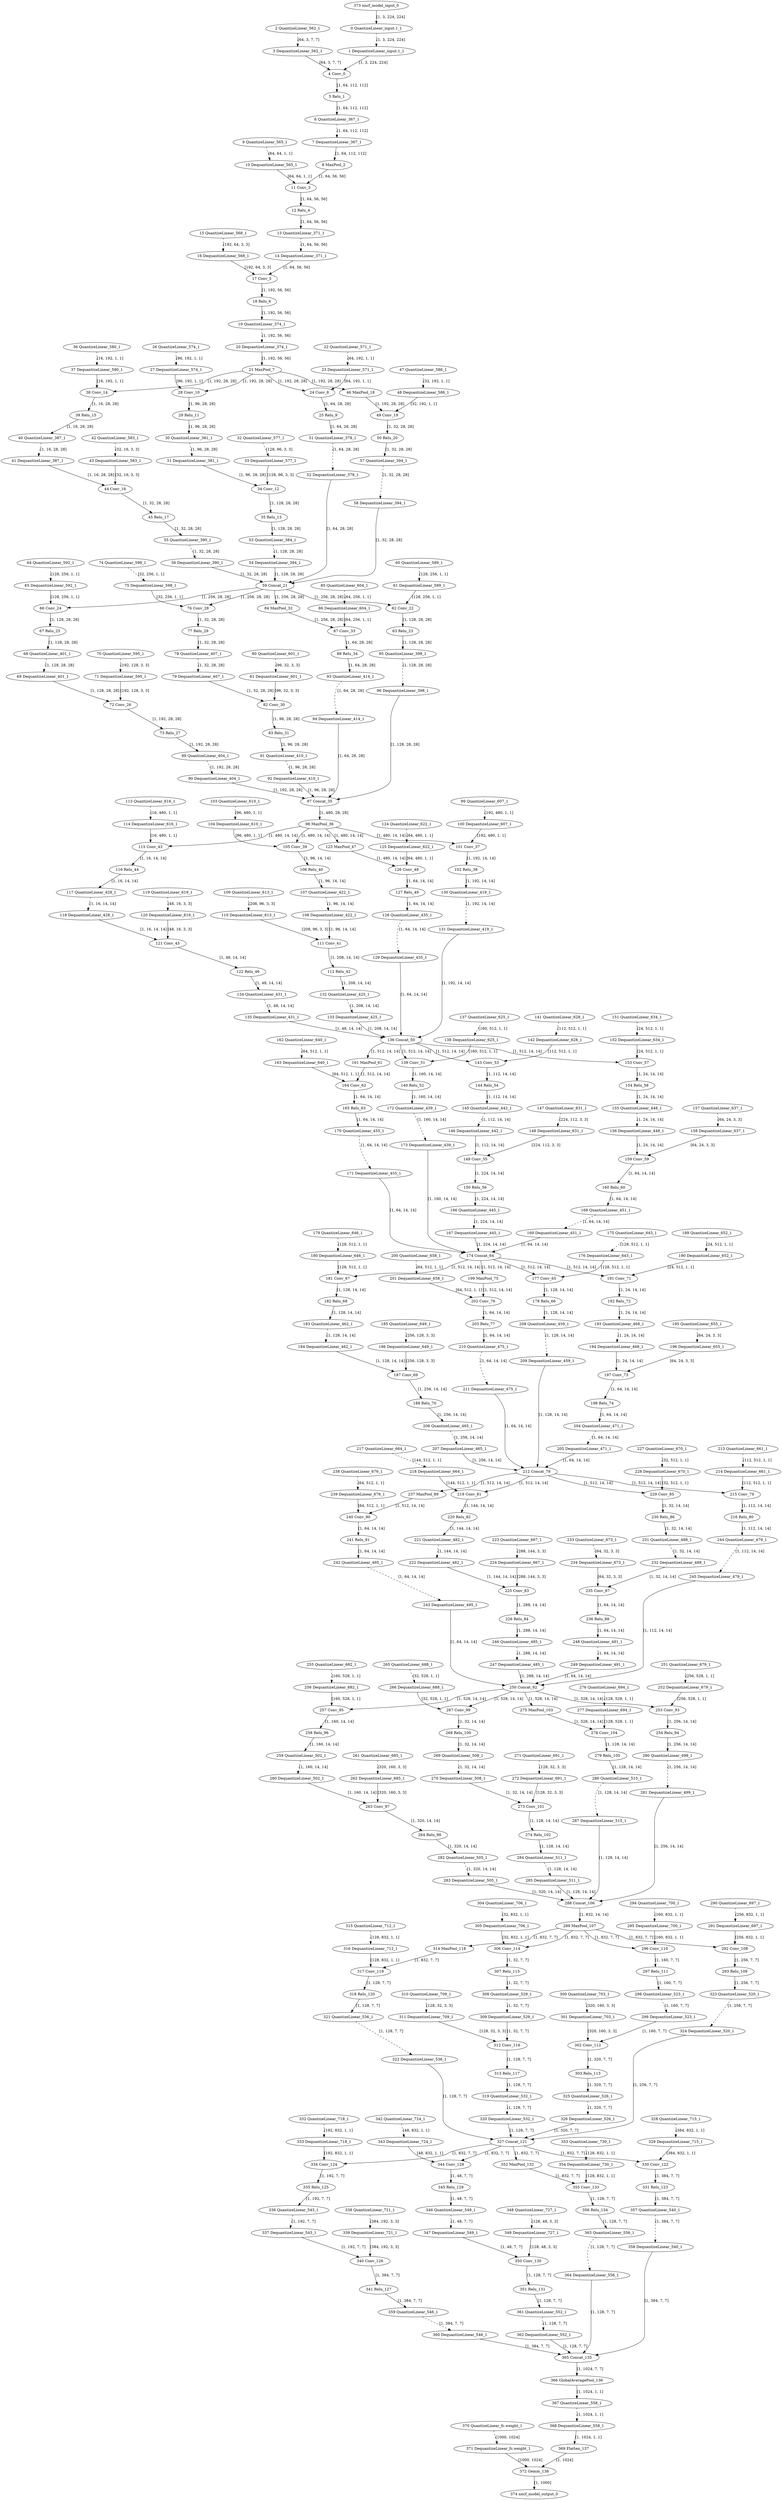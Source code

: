 strict digraph  {
"0 QuantizeLinear_input.1_1" [id=0, type=QuantizeLinear];
"1 DequantizeLinear_input.1_1" [id=1, type=DequantizeLinear];
"2 QuantizeLinear_562_1" [id=2, type=QuantizeLinear];
"3 DequantizeLinear_562_1" [id=3, type=DequantizeLinear];
"4 Conv_0" [id=4, type=Conv];
"5 Relu_1" [id=5, type=Relu];
"6 QuantizeLinear_367_1" [id=6, type=QuantizeLinear];
"7 DequantizeLinear_367_1" [id=7, type=DequantizeLinear];
"8 MaxPool_2" [id=8, type=MaxPool];
"9 QuantizeLinear_565_1" [id=9, type=QuantizeLinear];
"10 DequantizeLinear_565_1" [id=10, type=DequantizeLinear];
"11 Conv_3" [id=11, type=Conv];
"12 Relu_4" [id=12, type=Relu];
"13 QuantizeLinear_371_1" [id=13, type=QuantizeLinear];
"14 DequantizeLinear_371_1" [id=14, type=DequantizeLinear];
"15 QuantizeLinear_568_1" [id=15, type=QuantizeLinear];
"16 DequantizeLinear_568_1" [id=16, type=DequantizeLinear];
"17 Conv_5" [id=17, type=Conv];
"18 Relu_6" [id=18, type=Relu];
"19 QuantizeLinear_374_1" [id=19, type=QuantizeLinear];
"20 DequantizeLinear_374_1" [id=20, type=DequantizeLinear];
"21 MaxPool_7" [id=21, type=MaxPool];
"22 QuantizeLinear_571_1" [id=22, type=QuantizeLinear];
"23 DequantizeLinear_571_1" [id=23, type=DequantizeLinear];
"24 Conv_8" [id=24, type=Conv];
"25 Relu_9" [id=25, type=Relu];
"26 QuantizeLinear_574_1" [id=26, type=QuantizeLinear];
"27 DequantizeLinear_574_1" [id=27, type=DequantizeLinear];
"28 Conv_10" [id=28, type=Conv];
"29 Relu_11" [id=29, type=Relu];
"30 QuantizeLinear_381_1" [id=30, type=QuantizeLinear];
"31 DequantizeLinear_381_1" [id=31, type=DequantizeLinear];
"32 QuantizeLinear_577_1" [id=32, type=QuantizeLinear];
"33 DequantizeLinear_577_1" [id=33, type=DequantizeLinear];
"34 Conv_12" [id=34, type=Conv];
"35 Relu_13" [id=35, type=Relu];
"36 QuantizeLinear_580_1" [id=36, type=QuantizeLinear];
"37 DequantizeLinear_580_1" [id=37, type=DequantizeLinear];
"38 Conv_14" [id=38, type=Conv];
"39 Relu_15" [id=39, type=Relu];
"40 QuantizeLinear_387_1" [id=40, type=QuantizeLinear];
"41 DequantizeLinear_387_1" [id=41, type=DequantizeLinear];
"42 QuantizeLinear_583_1" [id=42, type=QuantizeLinear];
"43 DequantizeLinear_583_1" [id=43, type=DequantizeLinear];
"44 Conv_16" [id=44, type=Conv];
"45 Relu_17" [id=45, type=Relu];
"46 MaxPool_18" [id=46, type=MaxPool];
"47 QuantizeLinear_586_1" [id=47, type=QuantizeLinear];
"48 DequantizeLinear_586_1" [id=48, type=DequantizeLinear];
"49 Conv_19" [id=49, type=Conv];
"50 Relu_20" [id=50, type=Relu];
"51 QuantizeLinear_378_1" [id=51, type=QuantizeLinear];
"52 DequantizeLinear_378_1" [id=52, type=DequantizeLinear];
"53 QuantizeLinear_384_1" [id=53, type=QuantizeLinear];
"54 DequantizeLinear_384_1" [id=54, type=DequantizeLinear];
"55 QuantizeLinear_390_1" [id=55, type=QuantizeLinear];
"56 DequantizeLinear_390_1" [id=56, type=DequantizeLinear];
"57 QuantizeLinear_394_1" [id=57, type=QuantizeLinear];
"58 DequantizeLinear_394_1" [id=58, type=DequantizeLinear];
"59 Concat_21" [id=59, type=Concat];
"60 QuantizeLinear_589_1" [id=60, type=QuantizeLinear];
"61 DequantizeLinear_589_1" [id=61, type=DequantizeLinear];
"62 Conv_22" [id=62, type=Conv];
"63 Relu_23" [id=63, type=Relu];
"64 QuantizeLinear_592_1" [id=64, type=QuantizeLinear];
"65 DequantizeLinear_592_1" [id=65, type=DequantizeLinear];
"66 Conv_24" [id=66, type=Conv];
"67 Relu_25" [id=67, type=Relu];
"68 QuantizeLinear_401_1" [id=68, type=QuantizeLinear];
"69 DequantizeLinear_401_1" [id=69, type=DequantizeLinear];
"70 QuantizeLinear_595_1" [id=70, type=QuantizeLinear];
"71 DequantizeLinear_595_1" [id=71, type=DequantizeLinear];
"72 Conv_26" [id=72, type=Conv];
"73 Relu_27" [id=73, type=Relu];
"74 QuantizeLinear_598_1" [id=74, type=QuantizeLinear];
"75 DequantizeLinear_598_1" [id=75, type=DequantizeLinear];
"76 Conv_28" [id=76, type=Conv];
"77 Relu_29" [id=77, type=Relu];
"78 QuantizeLinear_407_1" [id=78, type=QuantizeLinear];
"79 DequantizeLinear_407_1" [id=79, type=DequantizeLinear];
"80 QuantizeLinear_601_1" [id=80, type=QuantizeLinear];
"81 DequantizeLinear_601_1" [id=81, type=DequantizeLinear];
"82 Conv_30" [id=82, type=Conv];
"83 Relu_31" [id=83, type=Relu];
"84 MaxPool_32" [id=84, type=MaxPool];
"85 QuantizeLinear_604_1" [id=85, type=QuantizeLinear];
"86 DequantizeLinear_604_1" [id=86, type=DequantizeLinear];
"87 Conv_33" [id=87, type=Conv];
"88 Relu_34" [id=88, type=Relu];
"89 QuantizeLinear_404_1" [id=89, type=QuantizeLinear];
"90 DequantizeLinear_404_1" [id=90, type=DequantizeLinear];
"91 QuantizeLinear_410_1" [id=91, type=QuantizeLinear];
"92 DequantizeLinear_410_1" [id=92, type=DequantizeLinear];
"93 QuantizeLinear_414_1" [id=93, type=QuantizeLinear];
"94 DequantizeLinear_414_1" [id=94, type=DequantizeLinear];
"95 QuantizeLinear_398_1" [id=95, type=QuantizeLinear];
"96 DequantizeLinear_398_1" [id=96, type=DequantizeLinear];
"97 Concat_35" [id=97, type=Concat];
"98 MaxPool_36" [id=98, type=MaxPool];
"99 QuantizeLinear_607_1" [id=99, type=QuantizeLinear];
"100 DequantizeLinear_607_1" [id=100, type=DequantizeLinear];
"101 Conv_37" [id=101, type=Conv];
"102 Relu_38" [id=102, type=Relu];
"103 QuantizeLinear_610_1" [id=103, type=QuantizeLinear];
"104 DequantizeLinear_610_1" [id=104, type=DequantizeLinear];
"105 Conv_39" [id=105, type=Conv];
"106 Relu_40" [id=106, type=Relu];
"107 QuantizeLinear_422_1" [id=107, type=QuantizeLinear];
"108 DequantizeLinear_422_1" [id=108, type=DequantizeLinear];
"109 QuantizeLinear_613_1" [id=109, type=QuantizeLinear];
"110 DequantizeLinear_613_1" [id=110, type=DequantizeLinear];
"111 Conv_41" [id=111, type=Conv];
"112 Relu_42" [id=112, type=Relu];
"113 QuantizeLinear_616_1" [id=113, type=QuantizeLinear];
"114 DequantizeLinear_616_1" [id=114, type=DequantizeLinear];
"115 Conv_43" [id=115, type=Conv];
"116 Relu_44" [id=116, type=Relu];
"117 QuantizeLinear_428_1" [id=117, type=QuantizeLinear];
"118 DequantizeLinear_428_1" [id=118, type=DequantizeLinear];
"119 QuantizeLinear_619_1" [id=119, type=QuantizeLinear];
"120 DequantizeLinear_619_1" [id=120, type=DequantizeLinear];
"121 Conv_45" [id=121, type=Conv];
"122 Relu_46" [id=122, type=Relu];
"123 MaxPool_47" [id=123, type=MaxPool];
"124 QuantizeLinear_622_1" [id=124, type=QuantizeLinear];
"125 DequantizeLinear_622_1" [id=125, type=DequantizeLinear];
"126 Conv_48" [id=126, type=Conv];
"127 Relu_49" [id=127, type=Relu];
"128 QuantizeLinear_435_1" [id=128, type=QuantizeLinear];
"129 DequantizeLinear_435_1" [id=129, type=DequantizeLinear];
"130 QuantizeLinear_419_1" [id=130, type=QuantizeLinear];
"131 DequantizeLinear_419_1" [id=131, type=DequantizeLinear];
"132 QuantizeLinear_425_1" [id=132, type=QuantizeLinear];
"133 DequantizeLinear_425_1" [id=133, type=DequantizeLinear];
"134 QuantizeLinear_431_1" [id=134, type=QuantizeLinear];
"135 DequantizeLinear_431_1" [id=135, type=DequantizeLinear];
"136 Concat_50" [id=136, type=Concat];
"137 QuantizeLinear_625_1" [id=137, type=QuantizeLinear];
"138 DequantizeLinear_625_1" [id=138, type=DequantizeLinear];
"139 Conv_51" [id=139, type=Conv];
"140 Relu_52" [id=140, type=Relu];
"141 QuantizeLinear_628_1" [id=141, type=QuantizeLinear];
"142 DequantizeLinear_628_1" [id=142, type=DequantizeLinear];
"143 Conv_53" [id=143, type=Conv];
"144 Relu_54" [id=144, type=Relu];
"145 QuantizeLinear_442_1" [id=145, type=QuantizeLinear];
"146 DequantizeLinear_442_1" [id=146, type=DequantizeLinear];
"147 QuantizeLinear_631_1" [id=147, type=QuantizeLinear];
"148 DequantizeLinear_631_1" [id=148, type=DequantizeLinear];
"149 Conv_55" [id=149, type=Conv];
"150 Relu_56" [id=150, type=Relu];
"151 QuantizeLinear_634_1" [id=151, type=QuantizeLinear];
"152 DequantizeLinear_634_1" [id=152, type=DequantizeLinear];
"153 Conv_57" [id=153, type=Conv];
"154 Relu_58" [id=154, type=Relu];
"155 QuantizeLinear_448_1" [id=155, type=QuantizeLinear];
"156 DequantizeLinear_448_1" [id=156, type=DequantizeLinear];
"157 QuantizeLinear_637_1" [id=157, type=QuantizeLinear];
"158 DequantizeLinear_637_1" [id=158, type=DequantizeLinear];
"159 Conv_59" [id=159, type=Conv];
"160 Relu_60" [id=160, type=Relu];
"161 MaxPool_61" [id=161, type=MaxPool];
"162 QuantizeLinear_640_1" [id=162, type=QuantizeLinear];
"163 DequantizeLinear_640_1" [id=163, type=DequantizeLinear];
"164 Conv_62" [id=164, type=Conv];
"165 Relu_63" [id=165, type=Relu];
"166 QuantizeLinear_445_1" [id=166, type=QuantizeLinear];
"167 DequantizeLinear_445_1" [id=167, type=DequantizeLinear];
"168 QuantizeLinear_451_1" [id=168, type=QuantizeLinear];
"169 DequantizeLinear_451_1" [id=169, type=DequantizeLinear];
"170 QuantizeLinear_455_1" [id=170, type=QuantizeLinear];
"171 DequantizeLinear_455_1" [id=171, type=DequantizeLinear];
"172 QuantizeLinear_439_1" [id=172, type=QuantizeLinear];
"173 DequantizeLinear_439_1" [id=173, type=DequantizeLinear];
"174 Concat_64" [id=174, type=Concat];
"175 QuantizeLinear_643_1" [id=175, type=QuantizeLinear];
"176 DequantizeLinear_643_1" [id=176, type=DequantizeLinear];
"177 Conv_65" [id=177, type=Conv];
"178 Relu_66" [id=178, type=Relu];
"179 QuantizeLinear_646_1" [id=179, type=QuantizeLinear];
"180 DequantizeLinear_646_1" [id=180, type=DequantizeLinear];
"181 Conv_67" [id=181, type=Conv];
"182 Relu_68" [id=182, type=Relu];
"183 QuantizeLinear_462_1" [id=183, type=QuantizeLinear];
"184 DequantizeLinear_462_1" [id=184, type=DequantizeLinear];
"185 QuantizeLinear_649_1" [id=185, type=QuantizeLinear];
"186 DequantizeLinear_649_1" [id=186, type=DequantizeLinear];
"187 Conv_69" [id=187, type=Conv];
"188 Relu_70" [id=188, type=Relu];
"189 QuantizeLinear_652_1" [id=189, type=QuantizeLinear];
"190 DequantizeLinear_652_1" [id=190, type=DequantizeLinear];
"191 Conv_71" [id=191, type=Conv];
"192 Relu_72" [id=192, type=Relu];
"193 QuantizeLinear_468_1" [id=193, type=QuantizeLinear];
"194 DequantizeLinear_468_1" [id=194, type=DequantizeLinear];
"195 QuantizeLinear_655_1" [id=195, type=QuantizeLinear];
"196 DequantizeLinear_655_1" [id=196, type=DequantizeLinear];
"197 Conv_73" [id=197, type=Conv];
"198 Relu_74" [id=198, type=Relu];
"199 MaxPool_75" [id=199, type=MaxPool];
"200 QuantizeLinear_658_1" [id=200, type=QuantizeLinear];
"201 DequantizeLinear_658_1" [id=201, type=DequantizeLinear];
"202 Conv_76" [id=202, type=Conv];
"203 Relu_77" [id=203, type=Relu];
"204 QuantizeLinear_471_1" [id=204, type=QuantizeLinear];
"205 DequantizeLinear_471_1" [id=205, type=DequantizeLinear];
"206 QuantizeLinear_465_1" [id=206, type=QuantizeLinear];
"207 DequantizeLinear_465_1" [id=207, type=DequantizeLinear];
"208 QuantizeLinear_459_1" [id=208, type=QuantizeLinear];
"209 DequantizeLinear_459_1" [id=209, type=DequantizeLinear];
"210 QuantizeLinear_475_1" [id=210, type=QuantizeLinear];
"211 DequantizeLinear_475_1" [id=211, type=DequantizeLinear];
"212 Concat_78" [id=212, type=Concat];
"213 QuantizeLinear_661_1" [id=213, type=QuantizeLinear];
"214 DequantizeLinear_661_1" [id=214, type=DequantizeLinear];
"215 Conv_79" [id=215, type=Conv];
"216 Relu_80" [id=216, type=Relu];
"217 QuantizeLinear_664_1" [id=217, type=QuantizeLinear];
"218 DequantizeLinear_664_1" [id=218, type=DequantizeLinear];
"219 Conv_81" [id=219, type=Conv];
"220 Relu_82" [id=220, type=Relu];
"221 QuantizeLinear_482_1" [id=221, type=QuantizeLinear];
"222 DequantizeLinear_482_1" [id=222, type=DequantizeLinear];
"223 QuantizeLinear_667_1" [id=223, type=QuantizeLinear];
"224 DequantizeLinear_667_1" [id=224, type=DequantizeLinear];
"225 Conv_83" [id=225, type=Conv];
"226 Relu_84" [id=226, type=Relu];
"227 QuantizeLinear_670_1" [id=227, type=QuantizeLinear];
"228 DequantizeLinear_670_1" [id=228, type=DequantizeLinear];
"229 Conv_85" [id=229, type=Conv];
"230 Relu_86" [id=230, type=Relu];
"231 QuantizeLinear_488_1" [id=231, type=QuantizeLinear];
"232 DequantizeLinear_488_1" [id=232, type=DequantizeLinear];
"233 QuantizeLinear_673_1" [id=233, type=QuantizeLinear];
"234 DequantizeLinear_673_1" [id=234, type=DequantizeLinear];
"235 Conv_87" [id=235, type=Conv];
"236 Relu_88" [id=236, type=Relu];
"237 MaxPool_89" [id=237, type=MaxPool];
"238 QuantizeLinear_676_1" [id=238, type=QuantizeLinear];
"239 DequantizeLinear_676_1" [id=239, type=DequantizeLinear];
"240 Conv_90" [id=240, type=Conv];
"241 Relu_91" [id=241, type=Relu];
"242 QuantizeLinear_495_1" [id=242, type=QuantizeLinear];
"243 DequantizeLinear_495_1" [id=243, type=DequantizeLinear];
"244 QuantizeLinear_479_1" [id=244, type=QuantizeLinear];
"245 DequantizeLinear_479_1" [id=245, type=DequantizeLinear];
"246 QuantizeLinear_485_1" [id=246, type=QuantizeLinear];
"247 DequantizeLinear_485_1" [id=247, type=DequantizeLinear];
"248 QuantizeLinear_491_1" [id=248, type=QuantizeLinear];
"249 DequantizeLinear_491_1" [id=249, type=DequantizeLinear];
"250 Concat_92" [id=250, type=Concat];
"251 QuantizeLinear_679_1" [id=251, type=QuantizeLinear];
"252 DequantizeLinear_679_1" [id=252, type=DequantizeLinear];
"253 Conv_93" [id=253, type=Conv];
"254 Relu_94" [id=254, type=Relu];
"255 QuantizeLinear_682_1" [id=255, type=QuantizeLinear];
"256 DequantizeLinear_682_1" [id=256, type=DequantizeLinear];
"257 Conv_95" [id=257, type=Conv];
"258 Relu_96" [id=258, type=Relu];
"259 QuantizeLinear_502_1" [id=259, type=QuantizeLinear];
"260 DequantizeLinear_502_1" [id=260, type=DequantizeLinear];
"261 QuantizeLinear_685_1" [id=261, type=QuantizeLinear];
"262 DequantizeLinear_685_1" [id=262, type=DequantizeLinear];
"263 Conv_97" [id=263, type=Conv];
"264 Relu_98" [id=264, type=Relu];
"265 QuantizeLinear_688_1" [id=265, type=QuantizeLinear];
"266 DequantizeLinear_688_1" [id=266, type=DequantizeLinear];
"267 Conv_99" [id=267, type=Conv];
"268 Relu_100" [id=268, type=Relu];
"269 QuantizeLinear_508_1" [id=269, type=QuantizeLinear];
"270 DequantizeLinear_508_1" [id=270, type=DequantizeLinear];
"271 QuantizeLinear_691_1" [id=271, type=QuantizeLinear];
"272 DequantizeLinear_691_1" [id=272, type=DequantizeLinear];
"273 Conv_101" [id=273, type=Conv];
"274 Relu_102" [id=274, type=Relu];
"275 MaxPool_103" [id=275, type=MaxPool];
"276 QuantizeLinear_694_1" [id=276, type=QuantizeLinear];
"277 DequantizeLinear_694_1" [id=277, type=DequantizeLinear];
"278 Conv_104" [id=278, type=Conv];
"279 Relu_105" [id=279, type=Relu];
"280 QuantizeLinear_499_1" [id=280, type=QuantizeLinear];
"281 DequantizeLinear_499_1" [id=281, type=DequantizeLinear];
"282 QuantizeLinear_505_1" [id=282, type=QuantizeLinear];
"283 DequantizeLinear_505_1" [id=283, type=DequantizeLinear];
"284 QuantizeLinear_511_1" [id=284, type=QuantizeLinear];
"285 DequantizeLinear_511_1" [id=285, type=DequantizeLinear];
"286 QuantizeLinear_515_1" [id=286, type=QuantizeLinear];
"287 DequantizeLinear_515_1" [id=287, type=DequantizeLinear];
"288 Concat_106" [id=288, type=Concat];
"289 MaxPool_107" [id=289, type=MaxPool];
"290 QuantizeLinear_697_1" [id=290, type=QuantizeLinear];
"291 DequantizeLinear_697_1" [id=291, type=DequantizeLinear];
"292 Conv_108" [id=292, type=Conv];
"293 Relu_109" [id=293, type=Relu];
"294 QuantizeLinear_700_1" [id=294, type=QuantizeLinear];
"295 DequantizeLinear_700_1" [id=295, type=DequantizeLinear];
"296 Conv_110" [id=296, type=Conv];
"297 Relu_111" [id=297, type=Relu];
"298 QuantizeLinear_523_1" [id=298, type=QuantizeLinear];
"299 DequantizeLinear_523_1" [id=299, type=DequantizeLinear];
"300 QuantizeLinear_703_1" [id=300, type=QuantizeLinear];
"301 DequantizeLinear_703_1" [id=301, type=DequantizeLinear];
"302 Conv_112" [id=302, type=Conv];
"303 Relu_113" [id=303, type=Relu];
"304 QuantizeLinear_706_1" [id=304, type=QuantizeLinear];
"305 DequantizeLinear_706_1" [id=305, type=DequantizeLinear];
"306 Conv_114" [id=306, type=Conv];
"307 Relu_115" [id=307, type=Relu];
"308 QuantizeLinear_529_1" [id=308, type=QuantizeLinear];
"309 DequantizeLinear_529_1" [id=309, type=DequantizeLinear];
"310 QuantizeLinear_709_1" [id=310, type=QuantizeLinear];
"311 DequantizeLinear_709_1" [id=311, type=DequantizeLinear];
"312 Conv_116" [id=312, type=Conv];
"313 Relu_117" [id=313, type=Relu];
"314 MaxPool_118" [id=314, type=MaxPool];
"315 QuantizeLinear_712_1" [id=315, type=QuantizeLinear];
"316 DequantizeLinear_712_1" [id=316, type=DequantizeLinear];
"317 Conv_119" [id=317, type=Conv];
"318 Relu_120" [id=318, type=Relu];
"319 QuantizeLinear_532_1" [id=319, type=QuantizeLinear];
"320 DequantizeLinear_532_1" [id=320, type=DequantizeLinear];
"321 QuantizeLinear_536_1" [id=321, type=QuantizeLinear];
"322 DequantizeLinear_536_1" [id=322, type=DequantizeLinear];
"323 QuantizeLinear_520_1" [id=323, type=QuantizeLinear];
"324 DequantizeLinear_520_1" [id=324, type=DequantizeLinear];
"325 QuantizeLinear_526_1" [id=325, type=QuantizeLinear];
"326 DequantizeLinear_526_1" [id=326, type=DequantizeLinear];
"327 Concat_121" [id=327, type=Concat];
"328 QuantizeLinear_715_1" [id=328, type=QuantizeLinear];
"329 DequantizeLinear_715_1" [id=329, type=DequantizeLinear];
"330 Conv_122" [id=330, type=Conv];
"331 Relu_123" [id=331, type=Relu];
"332 QuantizeLinear_718_1" [id=332, type=QuantizeLinear];
"333 DequantizeLinear_718_1" [id=333, type=DequantizeLinear];
"334 Conv_124" [id=334, type=Conv];
"335 Relu_125" [id=335, type=Relu];
"336 QuantizeLinear_543_1" [id=336, type=QuantizeLinear];
"337 DequantizeLinear_543_1" [id=337, type=DequantizeLinear];
"338 QuantizeLinear_721_1" [id=338, type=QuantizeLinear];
"339 DequantizeLinear_721_1" [id=339, type=DequantizeLinear];
"340 Conv_126" [id=340, type=Conv];
"341 Relu_127" [id=341, type=Relu];
"342 QuantizeLinear_724_1" [id=342, type=QuantizeLinear];
"343 DequantizeLinear_724_1" [id=343, type=DequantizeLinear];
"344 Conv_128" [id=344, type=Conv];
"345 Relu_129" [id=345, type=Relu];
"346 QuantizeLinear_549_1" [id=346, type=QuantizeLinear];
"347 DequantizeLinear_549_1" [id=347, type=DequantizeLinear];
"348 QuantizeLinear_727_1" [id=348, type=QuantizeLinear];
"349 DequantizeLinear_727_1" [id=349, type=DequantizeLinear];
"350 Conv_130" [id=350, type=Conv];
"351 Relu_131" [id=351, type=Relu];
"352 MaxPool_132" [id=352, type=MaxPool];
"353 QuantizeLinear_730_1" [id=353, type=QuantizeLinear];
"354 DequantizeLinear_730_1" [id=354, type=DequantizeLinear];
"355 Conv_133" [id=355, type=Conv];
"356 Relu_134" [id=356, type=Relu];
"357 QuantizeLinear_540_1" [id=357, type=QuantizeLinear];
"358 DequantizeLinear_540_1" [id=358, type=DequantizeLinear];
"359 QuantizeLinear_546_1" [id=359, type=QuantizeLinear];
"360 DequantizeLinear_546_1" [id=360, type=DequantizeLinear];
"361 QuantizeLinear_552_1" [id=361, type=QuantizeLinear];
"362 DequantizeLinear_552_1" [id=362, type=DequantizeLinear];
"363 QuantizeLinear_556_1" [id=363, type=QuantizeLinear];
"364 DequantizeLinear_556_1" [id=364, type=DequantizeLinear];
"365 Concat_135" [id=365, type=Concat];
"366 GlobalAveragePool_136" [id=366, type=GlobalAveragePool];
"367 QuantizeLinear_558_1" [id=367, type=QuantizeLinear];
"368 DequantizeLinear_558_1" [id=368, type=DequantizeLinear];
"369 Flatten_137" [id=369, type=Flatten];
"370 QuantizeLinear_fc.weight_1" [id=370, type=QuantizeLinear];
"371 DequantizeLinear_fc.weight_1" [id=371, type=DequantizeLinear];
"372 Gemm_138" [id=372, type=Gemm];
"373 nncf_model_input_0" [id=373, type=nncf_model_input];
"374 nncf_model_output_0" [id=374, type=nncf_model_output];
"0 QuantizeLinear_input.1_1" -> "1 DequantizeLinear_input.1_1"  [label="[1, 3, 224, 224]", style=dashed];
"1 DequantizeLinear_input.1_1" -> "4 Conv_0"  [label="[1, 3, 224, 224]", style=solid];
"2 QuantizeLinear_562_1" -> "3 DequantizeLinear_562_1"  [label="[64, 3, 7, 7]", style=dashed];
"3 DequantizeLinear_562_1" -> "4 Conv_0"  [label="[64, 3, 7, 7]", style=solid];
"4 Conv_0" -> "5 Relu_1"  [label="[1, 64, 112, 112]", style=solid];
"5 Relu_1" -> "6 QuantizeLinear_367_1"  [label="[1, 64, 112, 112]", style=solid];
"6 QuantizeLinear_367_1" -> "7 DequantizeLinear_367_1"  [label="[1, 64, 112, 112]", style=dashed];
"7 DequantizeLinear_367_1" -> "8 MaxPool_2"  [label="[1, 64, 112, 112]", style=solid];
"8 MaxPool_2" -> "11 Conv_3"  [label="[1, 64, 56, 56]", style=solid];
"9 QuantizeLinear_565_1" -> "10 DequantizeLinear_565_1"  [label="[64, 64, 1, 1]", style=dashed];
"10 DequantizeLinear_565_1" -> "11 Conv_3"  [label="[64, 64, 1, 1]", style=solid];
"11 Conv_3" -> "12 Relu_4"  [label="[1, 64, 56, 56]", style=solid];
"12 Relu_4" -> "13 QuantizeLinear_371_1"  [label="[1, 64, 56, 56]", style=solid];
"13 QuantizeLinear_371_1" -> "14 DequantizeLinear_371_1"  [label="[1, 64, 56, 56]", style=dashed];
"14 DequantizeLinear_371_1" -> "17 Conv_5"  [label="[1, 64, 56, 56]", style=solid];
"15 QuantizeLinear_568_1" -> "16 DequantizeLinear_568_1"  [label="[192, 64, 3, 3]", style=dashed];
"16 DequantizeLinear_568_1" -> "17 Conv_5"  [label="[192, 64, 3, 3]", style=solid];
"17 Conv_5" -> "18 Relu_6"  [label="[1, 192, 56, 56]", style=solid];
"18 Relu_6" -> "19 QuantizeLinear_374_1"  [label="[1, 192, 56, 56]", style=solid];
"19 QuantizeLinear_374_1" -> "20 DequantizeLinear_374_1"  [label="[1, 192, 56, 56]", style=dashed];
"20 DequantizeLinear_374_1" -> "21 MaxPool_7"  [label="[1, 192, 56, 56]", style=solid];
"21 MaxPool_7" -> "24 Conv_8"  [label="[1, 192, 28, 28]", style=solid];
"21 MaxPool_7" -> "28 Conv_10"  [label="[1, 192, 28, 28]", style=solid];
"21 MaxPool_7" -> "38 Conv_14"  [label="[1, 192, 28, 28]", style=solid];
"21 MaxPool_7" -> "46 MaxPool_18"  [label="[1, 192, 28, 28]", style=solid];
"22 QuantizeLinear_571_1" -> "23 DequantizeLinear_571_1"  [label="[64, 192, 1, 1]", style=dashed];
"23 DequantizeLinear_571_1" -> "24 Conv_8"  [label="[64, 192, 1, 1]", style=solid];
"24 Conv_8" -> "25 Relu_9"  [label="[1, 64, 28, 28]", style=solid];
"25 Relu_9" -> "51 QuantizeLinear_378_1"  [label="[1, 64, 28, 28]", style=solid];
"26 QuantizeLinear_574_1" -> "27 DequantizeLinear_574_1"  [label="[96, 192, 1, 1]", style=dashed];
"27 DequantizeLinear_574_1" -> "28 Conv_10"  [label="[96, 192, 1, 1]", style=solid];
"28 Conv_10" -> "29 Relu_11"  [label="[1, 96, 28, 28]", style=solid];
"29 Relu_11" -> "30 QuantizeLinear_381_1"  [label="[1, 96, 28, 28]", style=solid];
"30 QuantizeLinear_381_1" -> "31 DequantizeLinear_381_1"  [label="[1, 96, 28, 28]", style=dashed];
"31 DequantizeLinear_381_1" -> "34 Conv_12"  [label="[1, 96, 28, 28]", style=solid];
"32 QuantizeLinear_577_1" -> "33 DequantizeLinear_577_1"  [label="[128, 96, 3, 3]", style=dashed];
"33 DequantizeLinear_577_1" -> "34 Conv_12"  [label="[128, 96, 3, 3]", style=solid];
"34 Conv_12" -> "35 Relu_13"  [label="[1, 128, 28, 28]", style=solid];
"35 Relu_13" -> "53 QuantizeLinear_384_1"  [label="[1, 128, 28, 28]", style=solid];
"36 QuantizeLinear_580_1" -> "37 DequantizeLinear_580_1"  [label="[16, 192, 1, 1]", style=dashed];
"37 DequantizeLinear_580_1" -> "38 Conv_14"  [label="[16, 192, 1, 1]", style=solid];
"38 Conv_14" -> "39 Relu_15"  [label="[1, 16, 28, 28]", style=solid];
"39 Relu_15" -> "40 QuantizeLinear_387_1"  [label="[1, 16, 28, 28]", style=solid];
"40 QuantizeLinear_387_1" -> "41 DequantizeLinear_387_1"  [label="[1, 16, 28, 28]", style=dashed];
"41 DequantizeLinear_387_1" -> "44 Conv_16"  [label="[1, 16, 28, 28]", style=solid];
"42 QuantizeLinear_583_1" -> "43 DequantizeLinear_583_1"  [label="[32, 16, 3, 3]", style=dashed];
"43 DequantizeLinear_583_1" -> "44 Conv_16"  [label="[32, 16, 3, 3]", style=solid];
"44 Conv_16" -> "45 Relu_17"  [label="[1, 32, 28, 28]", style=solid];
"45 Relu_17" -> "55 QuantizeLinear_390_1"  [label="[1, 32, 28, 28]", style=solid];
"46 MaxPool_18" -> "49 Conv_19"  [label="[1, 192, 28, 28]", style=solid];
"47 QuantizeLinear_586_1" -> "48 DequantizeLinear_586_1"  [label="[32, 192, 1, 1]", style=dashed];
"48 DequantizeLinear_586_1" -> "49 Conv_19"  [label="[32, 192, 1, 1]", style=solid];
"49 Conv_19" -> "50 Relu_20"  [label="[1, 32, 28, 28]", style=solid];
"50 Relu_20" -> "57 QuantizeLinear_394_1"  [label="[1, 32, 28, 28]", style=solid];
"51 QuantizeLinear_378_1" -> "52 DequantizeLinear_378_1"  [label="[1, 64, 28, 28]", style=dashed];
"52 DequantizeLinear_378_1" -> "59 Concat_21"  [label="[1, 64, 28, 28]", style=solid];
"53 QuantizeLinear_384_1" -> "54 DequantizeLinear_384_1"  [label="[1, 128, 28, 28]", style=dashed];
"54 DequantizeLinear_384_1" -> "59 Concat_21"  [label="[1, 128, 28, 28]", style=solid];
"55 QuantizeLinear_390_1" -> "56 DequantizeLinear_390_1"  [label="[1, 32, 28, 28]", style=dashed];
"56 DequantizeLinear_390_1" -> "59 Concat_21"  [label="[1, 32, 28, 28]", style=solid];
"57 QuantizeLinear_394_1" -> "58 DequantizeLinear_394_1"  [label="[1, 32, 28, 28]", style=dashed];
"58 DequantizeLinear_394_1" -> "59 Concat_21"  [label="[1, 32, 28, 28]", style=solid];
"59 Concat_21" -> "62 Conv_22"  [label="[1, 256, 28, 28]", style=solid];
"59 Concat_21" -> "66 Conv_24"  [label="[1, 256, 28, 28]", style=solid];
"59 Concat_21" -> "76 Conv_28"  [label="[1, 256, 28, 28]", style=solid];
"59 Concat_21" -> "84 MaxPool_32"  [label="[1, 256, 28, 28]", style=solid];
"60 QuantizeLinear_589_1" -> "61 DequantizeLinear_589_1"  [label="[128, 256, 1, 1]", style=dashed];
"61 DequantizeLinear_589_1" -> "62 Conv_22"  [label="[128, 256, 1, 1]", style=solid];
"62 Conv_22" -> "63 Relu_23"  [label="[1, 128, 28, 28]", style=solid];
"63 Relu_23" -> "95 QuantizeLinear_398_1"  [label="[1, 128, 28, 28]", style=solid];
"64 QuantizeLinear_592_1" -> "65 DequantizeLinear_592_1"  [label="[128, 256, 1, 1]", style=dashed];
"65 DequantizeLinear_592_1" -> "66 Conv_24"  [label="[128, 256, 1, 1]", style=solid];
"66 Conv_24" -> "67 Relu_25"  [label="[1, 128, 28, 28]", style=solid];
"67 Relu_25" -> "68 QuantizeLinear_401_1"  [label="[1, 128, 28, 28]", style=solid];
"68 QuantizeLinear_401_1" -> "69 DequantizeLinear_401_1"  [label="[1, 128, 28, 28]", style=dashed];
"69 DequantizeLinear_401_1" -> "72 Conv_26"  [label="[1, 128, 28, 28]", style=solid];
"70 QuantizeLinear_595_1" -> "71 DequantizeLinear_595_1"  [label="[192, 128, 3, 3]", style=dashed];
"71 DequantizeLinear_595_1" -> "72 Conv_26"  [label="[192, 128, 3, 3]", style=solid];
"72 Conv_26" -> "73 Relu_27"  [label="[1, 192, 28, 28]", style=solid];
"73 Relu_27" -> "89 QuantizeLinear_404_1"  [label="[1, 192, 28, 28]", style=solid];
"74 QuantizeLinear_598_1" -> "75 DequantizeLinear_598_1"  [label="[32, 256, 1, 1]", style=dashed];
"75 DequantizeLinear_598_1" -> "76 Conv_28"  [label="[32, 256, 1, 1]", style=solid];
"76 Conv_28" -> "77 Relu_29"  [label="[1, 32, 28, 28]", style=solid];
"77 Relu_29" -> "78 QuantizeLinear_407_1"  [label="[1, 32, 28, 28]", style=solid];
"78 QuantizeLinear_407_1" -> "79 DequantizeLinear_407_1"  [label="[1, 32, 28, 28]", style=dashed];
"79 DequantizeLinear_407_1" -> "82 Conv_30"  [label="[1, 32, 28, 28]", style=solid];
"80 QuantizeLinear_601_1" -> "81 DequantizeLinear_601_1"  [label="[96, 32, 3, 3]", style=dashed];
"81 DequantizeLinear_601_1" -> "82 Conv_30"  [label="[96, 32, 3, 3]", style=solid];
"82 Conv_30" -> "83 Relu_31"  [label="[1, 96, 28, 28]", style=solid];
"83 Relu_31" -> "91 QuantizeLinear_410_1"  [label="[1, 96, 28, 28]", style=solid];
"84 MaxPool_32" -> "87 Conv_33"  [label="[1, 256, 28, 28]", style=solid];
"85 QuantizeLinear_604_1" -> "86 DequantizeLinear_604_1"  [label="[64, 256, 1, 1]", style=dashed];
"86 DequantizeLinear_604_1" -> "87 Conv_33"  [label="[64, 256, 1, 1]", style=solid];
"87 Conv_33" -> "88 Relu_34"  [label="[1, 64, 28, 28]", style=solid];
"88 Relu_34" -> "93 QuantizeLinear_414_1"  [label="[1, 64, 28, 28]", style=solid];
"89 QuantizeLinear_404_1" -> "90 DequantizeLinear_404_1"  [label="[1, 192, 28, 28]", style=dashed];
"90 DequantizeLinear_404_1" -> "97 Concat_35"  [label="[1, 192, 28, 28]", style=solid];
"91 QuantizeLinear_410_1" -> "92 DequantizeLinear_410_1"  [label="[1, 96, 28, 28]", style=dashed];
"92 DequantizeLinear_410_1" -> "97 Concat_35"  [label="[1, 96, 28, 28]", style=solid];
"93 QuantizeLinear_414_1" -> "94 DequantizeLinear_414_1"  [label="[1, 64, 28, 28]", style=dashed];
"94 DequantizeLinear_414_1" -> "97 Concat_35"  [label="[1, 64, 28, 28]", style=solid];
"95 QuantizeLinear_398_1" -> "96 DequantizeLinear_398_1"  [label="[1, 128, 28, 28]", style=dashed];
"96 DequantizeLinear_398_1" -> "97 Concat_35"  [label="[1, 128, 28, 28]", style=solid];
"97 Concat_35" -> "98 MaxPool_36"  [label="[1, 480, 28, 28]", style=solid];
"98 MaxPool_36" -> "101 Conv_37"  [label="[1, 480, 14, 14]", style=solid];
"98 MaxPool_36" -> "105 Conv_39"  [label="[1, 480, 14, 14]", style=solid];
"98 MaxPool_36" -> "115 Conv_43"  [label="[1, 480, 14, 14]", style=solid];
"98 MaxPool_36" -> "123 MaxPool_47"  [label="[1, 480, 14, 14]", style=solid];
"99 QuantizeLinear_607_1" -> "100 DequantizeLinear_607_1"  [label="[192, 480, 1, 1]", style=dashed];
"100 DequantizeLinear_607_1" -> "101 Conv_37"  [label="[192, 480, 1, 1]", style=solid];
"101 Conv_37" -> "102 Relu_38"  [label="[1, 192, 14, 14]", style=solid];
"102 Relu_38" -> "130 QuantizeLinear_419_1"  [label="[1, 192, 14, 14]", style=solid];
"103 QuantizeLinear_610_1" -> "104 DequantizeLinear_610_1"  [label="[96, 480, 1, 1]", style=dashed];
"104 DequantizeLinear_610_1" -> "105 Conv_39"  [label="[96, 480, 1, 1]", style=solid];
"105 Conv_39" -> "106 Relu_40"  [label="[1, 96, 14, 14]", style=solid];
"106 Relu_40" -> "107 QuantizeLinear_422_1"  [label="[1, 96, 14, 14]", style=solid];
"107 QuantizeLinear_422_1" -> "108 DequantizeLinear_422_1"  [label="[1, 96, 14, 14]", style=dashed];
"108 DequantizeLinear_422_1" -> "111 Conv_41"  [label="[1, 96, 14, 14]", style=solid];
"109 QuantizeLinear_613_1" -> "110 DequantizeLinear_613_1"  [label="[208, 96, 3, 3]", style=dashed];
"110 DequantizeLinear_613_1" -> "111 Conv_41"  [label="[208, 96, 3, 3]", style=solid];
"111 Conv_41" -> "112 Relu_42"  [label="[1, 208, 14, 14]", style=solid];
"112 Relu_42" -> "132 QuantizeLinear_425_1"  [label="[1, 208, 14, 14]", style=solid];
"113 QuantizeLinear_616_1" -> "114 DequantizeLinear_616_1"  [label="[16, 480, 1, 1]", style=dashed];
"114 DequantizeLinear_616_1" -> "115 Conv_43"  [label="[16, 480, 1, 1]", style=solid];
"115 Conv_43" -> "116 Relu_44"  [label="[1, 16, 14, 14]", style=solid];
"116 Relu_44" -> "117 QuantizeLinear_428_1"  [label="[1, 16, 14, 14]", style=solid];
"117 QuantizeLinear_428_1" -> "118 DequantizeLinear_428_1"  [label="[1, 16, 14, 14]", style=dashed];
"118 DequantizeLinear_428_1" -> "121 Conv_45"  [label="[1, 16, 14, 14]", style=solid];
"119 QuantizeLinear_619_1" -> "120 DequantizeLinear_619_1"  [label="[48, 16, 3, 3]", style=dashed];
"120 DequantizeLinear_619_1" -> "121 Conv_45"  [label="[48, 16, 3, 3]", style=solid];
"121 Conv_45" -> "122 Relu_46"  [label="[1, 48, 14, 14]", style=solid];
"122 Relu_46" -> "134 QuantizeLinear_431_1"  [label="[1, 48, 14, 14]", style=solid];
"123 MaxPool_47" -> "126 Conv_48"  [label="[1, 480, 14, 14]", style=solid];
"124 QuantizeLinear_622_1" -> "125 DequantizeLinear_622_1"  [label="[64, 480, 1, 1]", style=dashed];
"125 DequantizeLinear_622_1" -> "126 Conv_48"  [label="[64, 480, 1, 1]", style=solid];
"126 Conv_48" -> "127 Relu_49"  [label="[1, 64, 14, 14]", style=solid];
"127 Relu_49" -> "128 QuantizeLinear_435_1"  [label="[1, 64, 14, 14]", style=solid];
"128 QuantizeLinear_435_1" -> "129 DequantizeLinear_435_1"  [label="[1, 64, 14, 14]", style=dashed];
"129 DequantizeLinear_435_1" -> "136 Concat_50"  [label="[1, 64, 14, 14]", style=solid];
"130 QuantizeLinear_419_1" -> "131 DequantizeLinear_419_1"  [label="[1, 192, 14, 14]", style=dashed];
"131 DequantizeLinear_419_1" -> "136 Concat_50"  [label="[1, 192, 14, 14]", style=solid];
"132 QuantizeLinear_425_1" -> "133 DequantizeLinear_425_1"  [label="[1, 208, 14, 14]", style=dashed];
"133 DequantizeLinear_425_1" -> "136 Concat_50"  [label="[1, 208, 14, 14]", style=solid];
"134 QuantizeLinear_431_1" -> "135 DequantizeLinear_431_1"  [label="[1, 48, 14, 14]", style=dashed];
"135 DequantizeLinear_431_1" -> "136 Concat_50"  [label="[1, 48, 14, 14]", style=solid];
"136 Concat_50" -> "139 Conv_51"  [label="[1, 512, 14, 14]", style=solid];
"136 Concat_50" -> "143 Conv_53"  [label="[1, 512, 14, 14]", style=solid];
"136 Concat_50" -> "153 Conv_57"  [label="[1, 512, 14, 14]", style=solid];
"136 Concat_50" -> "161 MaxPool_61"  [label="[1, 512, 14, 14]", style=solid];
"137 QuantizeLinear_625_1" -> "138 DequantizeLinear_625_1"  [label="[160, 512, 1, 1]", style=dashed];
"138 DequantizeLinear_625_1" -> "139 Conv_51"  [label="[160, 512, 1, 1]", style=solid];
"139 Conv_51" -> "140 Relu_52"  [label="[1, 160, 14, 14]", style=solid];
"140 Relu_52" -> "172 QuantizeLinear_439_1"  [label="[1, 160, 14, 14]", style=solid];
"141 QuantizeLinear_628_1" -> "142 DequantizeLinear_628_1"  [label="[112, 512, 1, 1]", style=dashed];
"142 DequantizeLinear_628_1" -> "143 Conv_53"  [label="[112, 512, 1, 1]", style=solid];
"143 Conv_53" -> "144 Relu_54"  [label="[1, 112, 14, 14]", style=solid];
"144 Relu_54" -> "145 QuantizeLinear_442_1"  [label="[1, 112, 14, 14]", style=solid];
"145 QuantizeLinear_442_1" -> "146 DequantizeLinear_442_1"  [label="[1, 112, 14, 14]", style=dashed];
"146 DequantizeLinear_442_1" -> "149 Conv_55"  [label="[1, 112, 14, 14]", style=solid];
"147 QuantizeLinear_631_1" -> "148 DequantizeLinear_631_1"  [label="[224, 112, 3, 3]", style=dashed];
"148 DequantizeLinear_631_1" -> "149 Conv_55"  [label="[224, 112, 3, 3]", style=solid];
"149 Conv_55" -> "150 Relu_56"  [label="[1, 224, 14, 14]", style=solid];
"150 Relu_56" -> "166 QuantizeLinear_445_1"  [label="[1, 224, 14, 14]", style=solid];
"151 QuantizeLinear_634_1" -> "152 DequantizeLinear_634_1"  [label="[24, 512, 1, 1]", style=dashed];
"152 DequantizeLinear_634_1" -> "153 Conv_57"  [label="[24, 512, 1, 1]", style=solid];
"153 Conv_57" -> "154 Relu_58"  [label="[1, 24, 14, 14]", style=solid];
"154 Relu_58" -> "155 QuantizeLinear_448_1"  [label="[1, 24, 14, 14]", style=solid];
"155 QuantizeLinear_448_1" -> "156 DequantizeLinear_448_1"  [label="[1, 24, 14, 14]", style=dashed];
"156 DequantizeLinear_448_1" -> "159 Conv_59"  [label="[1, 24, 14, 14]", style=solid];
"157 QuantizeLinear_637_1" -> "158 DequantizeLinear_637_1"  [label="[64, 24, 3, 3]", style=dashed];
"158 DequantizeLinear_637_1" -> "159 Conv_59"  [label="[64, 24, 3, 3]", style=solid];
"159 Conv_59" -> "160 Relu_60"  [label="[1, 64, 14, 14]", style=solid];
"160 Relu_60" -> "168 QuantizeLinear_451_1"  [label="[1, 64, 14, 14]", style=solid];
"161 MaxPool_61" -> "164 Conv_62"  [label="[1, 512, 14, 14]", style=solid];
"162 QuantizeLinear_640_1" -> "163 DequantizeLinear_640_1"  [label="[64, 512, 1, 1]", style=dashed];
"163 DequantizeLinear_640_1" -> "164 Conv_62"  [label="[64, 512, 1, 1]", style=solid];
"164 Conv_62" -> "165 Relu_63"  [label="[1, 64, 14, 14]", style=solid];
"165 Relu_63" -> "170 QuantizeLinear_455_1"  [label="[1, 64, 14, 14]", style=solid];
"166 QuantizeLinear_445_1" -> "167 DequantizeLinear_445_1"  [label="[1, 224, 14, 14]", style=dashed];
"167 DequantizeLinear_445_1" -> "174 Concat_64"  [label="[1, 224, 14, 14]", style=solid];
"168 QuantizeLinear_451_1" -> "169 DequantizeLinear_451_1"  [label="[1, 64, 14, 14]", style=dashed];
"169 DequantizeLinear_451_1" -> "174 Concat_64"  [label="[1, 64, 14, 14]", style=solid];
"170 QuantizeLinear_455_1" -> "171 DequantizeLinear_455_1"  [label="[1, 64, 14, 14]", style=dashed];
"171 DequantizeLinear_455_1" -> "174 Concat_64"  [label="[1, 64, 14, 14]", style=solid];
"172 QuantizeLinear_439_1" -> "173 DequantizeLinear_439_1"  [label="[1, 160, 14, 14]", style=dashed];
"173 DequantizeLinear_439_1" -> "174 Concat_64"  [label="[1, 160, 14, 14]", style=solid];
"174 Concat_64" -> "177 Conv_65"  [label="[1, 512, 14, 14]", style=solid];
"174 Concat_64" -> "181 Conv_67"  [label="[1, 512, 14, 14]", style=solid];
"174 Concat_64" -> "191 Conv_71"  [label="[1, 512, 14, 14]", style=solid];
"174 Concat_64" -> "199 MaxPool_75"  [label="[1, 512, 14, 14]", style=solid];
"175 QuantizeLinear_643_1" -> "176 DequantizeLinear_643_1"  [label="[128, 512, 1, 1]", style=dashed];
"176 DequantizeLinear_643_1" -> "177 Conv_65"  [label="[128, 512, 1, 1]", style=solid];
"177 Conv_65" -> "178 Relu_66"  [label="[1, 128, 14, 14]", style=solid];
"178 Relu_66" -> "208 QuantizeLinear_459_1"  [label="[1, 128, 14, 14]", style=solid];
"179 QuantizeLinear_646_1" -> "180 DequantizeLinear_646_1"  [label="[128, 512, 1, 1]", style=dashed];
"180 DequantizeLinear_646_1" -> "181 Conv_67"  [label="[128, 512, 1, 1]", style=solid];
"181 Conv_67" -> "182 Relu_68"  [label="[1, 128, 14, 14]", style=solid];
"182 Relu_68" -> "183 QuantizeLinear_462_1"  [label="[1, 128, 14, 14]", style=solid];
"183 QuantizeLinear_462_1" -> "184 DequantizeLinear_462_1"  [label="[1, 128, 14, 14]", style=dashed];
"184 DequantizeLinear_462_1" -> "187 Conv_69"  [label="[1, 128, 14, 14]", style=solid];
"185 QuantizeLinear_649_1" -> "186 DequantizeLinear_649_1"  [label="[256, 128, 3, 3]", style=dashed];
"186 DequantizeLinear_649_1" -> "187 Conv_69"  [label="[256, 128, 3, 3]", style=solid];
"187 Conv_69" -> "188 Relu_70"  [label="[1, 256, 14, 14]", style=solid];
"188 Relu_70" -> "206 QuantizeLinear_465_1"  [label="[1, 256, 14, 14]", style=solid];
"189 QuantizeLinear_652_1" -> "190 DequantizeLinear_652_1"  [label="[24, 512, 1, 1]", style=dashed];
"190 DequantizeLinear_652_1" -> "191 Conv_71"  [label="[24, 512, 1, 1]", style=solid];
"191 Conv_71" -> "192 Relu_72"  [label="[1, 24, 14, 14]", style=solid];
"192 Relu_72" -> "193 QuantizeLinear_468_1"  [label="[1, 24, 14, 14]", style=solid];
"193 QuantizeLinear_468_1" -> "194 DequantizeLinear_468_1"  [label="[1, 24, 14, 14]", style=dashed];
"194 DequantizeLinear_468_1" -> "197 Conv_73"  [label="[1, 24, 14, 14]", style=solid];
"195 QuantizeLinear_655_1" -> "196 DequantizeLinear_655_1"  [label="[64, 24, 3, 3]", style=dashed];
"196 DequantizeLinear_655_1" -> "197 Conv_73"  [label="[64, 24, 3, 3]", style=solid];
"197 Conv_73" -> "198 Relu_74"  [label="[1, 64, 14, 14]", style=solid];
"198 Relu_74" -> "204 QuantizeLinear_471_1"  [label="[1, 64, 14, 14]", style=solid];
"199 MaxPool_75" -> "202 Conv_76"  [label="[1, 512, 14, 14]", style=solid];
"200 QuantizeLinear_658_1" -> "201 DequantizeLinear_658_1"  [label="[64, 512, 1, 1]", style=dashed];
"201 DequantizeLinear_658_1" -> "202 Conv_76"  [label="[64, 512, 1, 1]", style=solid];
"202 Conv_76" -> "203 Relu_77"  [label="[1, 64, 14, 14]", style=solid];
"203 Relu_77" -> "210 QuantizeLinear_475_1"  [label="[1, 64, 14, 14]", style=solid];
"204 QuantizeLinear_471_1" -> "205 DequantizeLinear_471_1"  [label="[1, 64, 14, 14]", style=dashed];
"205 DequantizeLinear_471_1" -> "212 Concat_78"  [label="[1, 64, 14, 14]", style=solid];
"206 QuantizeLinear_465_1" -> "207 DequantizeLinear_465_1"  [label="[1, 256, 14, 14]", style=dashed];
"207 DequantizeLinear_465_1" -> "212 Concat_78"  [label="[1, 256, 14, 14]", style=solid];
"208 QuantizeLinear_459_1" -> "209 DequantizeLinear_459_1"  [label="[1, 128, 14, 14]", style=dashed];
"209 DequantizeLinear_459_1" -> "212 Concat_78"  [label="[1, 128, 14, 14]", style=solid];
"210 QuantizeLinear_475_1" -> "211 DequantizeLinear_475_1"  [label="[1, 64, 14, 14]", style=dashed];
"211 DequantizeLinear_475_1" -> "212 Concat_78"  [label="[1, 64, 14, 14]", style=solid];
"212 Concat_78" -> "215 Conv_79"  [label="[1, 512, 14, 14]", style=solid];
"212 Concat_78" -> "219 Conv_81"  [label="[1, 512, 14, 14]", style=solid];
"212 Concat_78" -> "229 Conv_85"  [label="[1, 512, 14, 14]", style=solid];
"212 Concat_78" -> "237 MaxPool_89"  [label="[1, 512, 14, 14]", style=solid];
"213 QuantizeLinear_661_1" -> "214 DequantizeLinear_661_1"  [label="[112, 512, 1, 1]", style=dashed];
"214 DequantizeLinear_661_1" -> "215 Conv_79"  [label="[112, 512, 1, 1]", style=solid];
"215 Conv_79" -> "216 Relu_80"  [label="[1, 112, 14, 14]", style=solid];
"216 Relu_80" -> "244 QuantizeLinear_479_1"  [label="[1, 112, 14, 14]", style=solid];
"217 QuantizeLinear_664_1" -> "218 DequantizeLinear_664_1"  [label="[144, 512, 1, 1]", style=dashed];
"218 DequantizeLinear_664_1" -> "219 Conv_81"  [label="[144, 512, 1, 1]", style=solid];
"219 Conv_81" -> "220 Relu_82"  [label="[1, 144, 14, 14]", style=solid];
"220 Relu_82" -> "221 QuantizeLinear_482_1"  [label="[1, 144, 14, 14]", style=solid];
"221 QuantizeLinear_482_1" -> "222 DequantizeLinear_482_1"  [label="[1, 144, 14, 14]", style=dashed];
"222 DequantizeLinear_482_1" -> "225 Conv_83"  [label="[1, 144, 14, 14]", style=solid];
"223 QuantizeLinear_667_1" -> "224 DequantizeLinear_667_1"  [label="[288, 144, 3, 3]", style=dashed];
"224 DequantizeLinear_667_1" -> "225 Conv_83"  [label="[288, 144, 3, 3]", style=solid];
"225 Conv_83" -> "226 Relu_84"  [label="[1, 288, 14, 14]", style=solid];
"226 Relu_84" -> "246 QuantizeLinear_485_1"  [label="[1, 288, 14, 14]", style=solid];
"227 QuantizeLinear_670_1" -> "228 DequantizeLinear_670_1"  [label="[32, 512, 1, 1]", style=dashed];
"228 DequantizeLinear_670_1" -> "229 Conv_85"  [label="[32, 512, 1, 1]", style=solid];
"229 Conv_85" -> "230 Relu_86"  [label="[1, 32, 14, 14]", style=solid];
"230 Relu_86" -> "231 QuantizeLinear_488_1"  [label="[1, 32, 14, 14]", style=solid];
"231 QuantizeLinear_488_1" -> "232 DequantizeLinear_488_1"  [label="[1, 32, 14, 14]", style=dashed];
"232 DequantizeLinear_488_1" -> "235 Conv_87"  [label="[1, 32, 14, 14]", style=solid];
"233 QuantizeLinear_673_1" -> "234 DequantizeLinear_673_1"  [label="[64, 32, 3, 3]", style=dashed];
"234 DequantizeLinear_673_1" -> "235 Conv_87"  [label="[64, 32, 3, 3]", style=solid];
"235 Conv_87" -> "236 Relu_88"  [label="[1, 64, 14, 14]", style=solid];
"236 Relu_88" -> "248 QuantizeLinear_491_1"  [label="[1, 64, 14, 14]", style=solid];
"237 MaxPool_89" -> "240 Conv_90"  [label="[1, 512, 14, 14]", style=solid];
"238 QuantizeLinear_676_1" -> "239 DequantizeLinear_676_1"  [label="[64, 512, 1, 1]", style=dashed];
"239 DequantizeLinear_676_1" -> "240 Conv_90"  [label="[64, 512, 1, 1]", style=solid];
"240 Conv_90" -> "241 Relu_91"  [label="[1, 64, 14, 14]", style=solid];
"241 Relu_91" -> "242 QuantizeLinear_495_1"  [label="[1, 64, 14, 14]", style=solid];
"242 QuantizeLinear_495_1" -> "243 DequantizeLinear_495_1"  [label="[1, 64, 14, 14]", style=dashed];
"243 DequantizeLinear_495_1" -> "250 Concat_92"  [label="[1, 64, 14, 14]", style=solid];
"244 QuantizeLinear_479_1" -> "245 DequantizeLinear_479_1"  [label="[1, 112, 14, 14]", style=dashed];
"245 DequantizeLinear_479_1" -> "250 Concat_92"  [label="[1, 112, 14, 14]", style=solid];
"246 QuantizeLinear_485_1" -> "247 DequantizeLinear_485_1"  [label="[1, 288, 14, 14]", style=dashed];
"247 DequantizeLinear_485_1" -> "250 Concat_92"  [label="[1, 288, 14, 14]", style=solid];
"248 QuantizeLinear_491_1" -> "249 DequantizeLinear_491_1"  [label="[1, 64, 14, 14]", style=dashed];
"249 DequantizeLinear_491_1" -> "250 Concat_92"  [label="[1, 64, 14, 14]", style=solid];
"250 Concat_92" -> "253 Conv_93"  [label="[1, 528, 14, 14]", style=solid];
"250 Concat_92" -> "257 Conv_95"  [label="[1, 528, 14, 14]", style=solid];
"250 Concat_92" -> "267 Conv_99"  [label="[1, 528, 14, 14]", style=solid];
"250 Concat_92" -> "275 MaxPool_103"  [label="[1, 528, 14, 14]", style=solid];
"251 QuantizeLinear_679_1" -> "252 DequantizeLinear_679_1"  [label="[256, 528, 1, 1]", style=dashed];
"252 DequantizeLinear_679_1" -> "253 Conv_93"  [label="[256, 528, 1, 1]", style=solid];
"253 Conv_93" -> "254 Relu_94"  [label="[1, 256, 14, 14]", style=solid];
"254 Relu_94" -> "280 QuantizeLinear_499_1"  [label="[1, 256, 14, 14]", style=solid];
"255 QuantizeLinear_682_1" -> "256 DequantizeLinear_682_1"  [label="[160, 528, 1, 1]", style=dashed];
"256 DequantizeLinear_682_1" -> "257 Conv_95"  [label="[160, 528, 1, 1]", style=solid];
"257 Conv_95" -> "258 Relu_96"  [label="[1, 160, 14, 14]", style=solid];
"258 Relu_96" -> "259 QuantizeLinear_502_1"  [label="[1, 160, 14, 14]", style=solid];
"259 QuantizeLinear_502_1" -> "260 DequantizeLinear_502_1"  [label="[1, 160, 14, 14]", style=dashed];
"260 DequantizeLinear_502_1" -> "263 Conv_97"  [label="[1, 160, 14, 14]", style=solid];
"261 QuantizeLinear_685_1" -> "262 DequantizeLinear_685_1"  [label="[320, 160, 3, 3]", style=dashed];
"262 DequantizeLinear_685_1" -> "263 Conv_97"  [label="[320, 160, 3, 3]", style=solid];
"263 Conv_97" -> "264 Relu_98"  [label="[1, 320, 14, 14]", style=solid];
"264 Relu_98" -> "282 QuantizeLinear_505_1"  [label="[1, 320, 14, 14]", style=solid];
"265 QuantizeLinear_688_1" -> "266 DequantizeLinear_688_1"  [label="[32, 528, 1, 1]", style=dashed];
"266 DequantizeLinear_688_1" -> "267 Conv_99"  [label="[32, 528, 1, 1]", style=solid];
"267 Conv_99" -> "268 Relu_100"  [label="[1, 32, 14, 14]", style=solid];
"268 Relu_100" -> "269 QuantizeLinear_508_1"  [label="[1, 32, 14, 14]", style=solid];
"269 QuantizeLinear_508_1" -> "270 DequantizeLinear_508_1"  [label="[1, 32, 14, 14]", style=dashed];
"270 DequantizeLinear_508_1" -> "273 Conv_101"  [label="[1, 32, 14, 14]", style=solid];
"271 QuantizeLinear_691_1" -> "272 DequantizeLinear_691_1"  [label="[128, 32, 3, 3]", style=dashed];
"272 DequantizeLinear_691_1" -> "273 Conv_101"  [label="[128, 32, 3, 3]", style=solid];
"273 Conv_101" -> "274 Relu_102"  [label="[1, 128, 14, 14]", style=solid];
"274 Relu_102" -> "284 QuantizeLinear_511_1"  [label="[1, 128, 14, 14]", style=solid];
"275 MaxPool_103" -> "278 Conv_104"  [label="[1, 528, 14, 14]", style=solid];
"276 QuantizeLinear_694_1" -> "277 DequantizeLinear_694_1"  [label="[128, 528, 1, 1]", style=dashed];
"277 DequantizeLinear_694_1" -> "278 Conv_104"  [label="[128, 528, 1, 1]", style=solid];
"278 Conv_104" -> "279 Relu_105"  [label="[1, 128, 14, 14]", style=solid];
"279 Relu_105" -> "286 QuantizeLinear_515_1"  [label="[1, 128, 14, 14]", style=solid];
"280 QuantizeLinear_499_1" -> "281 DequantizeLinear_499_1"  [label="[1, 256, 14, 14]", style=dashed];
"281 DequantizeLinear_499_1" -> "288 Concat_106"  [label="[1, 256, 14, 14]", style=solid];
"282 QuantizeLinear_505_1" -> "283 DequantizeLinear_505_1"  [label="[1, 320, 14, 14]", style=dashed];
"283 DequantizeLinear_505_1" -> "288 Concat_106"  [label="[1, 320, 14, 14]", style=solid];
"284 QuantizeLinear_511_1" -> "285 DequantizeLinear_511_1"  [label="[1, 128, 14, 14]", style=dashed];
"285 DequantizeLinear_511_1" -> "288 Concat_106"  [label="[1, 128, 14, 14]", style=solid];
"286 QuantizeLinear_515_1" -> "287 DequantizeLinear_515_1"  [label="[1, 128, 14, 14]", style=dashed];
"287 DequantizeLinear_515_1" -> "288 Concat_106"  [label="[1, 128, 14, 14]", style=solid];
"288 Concat_106" -> "289 MaxPool_107"  [label="[1, 832, 14, 14]", style=solid];
"289 MaxPool_107" -> "292 Conv_108"  [label="[1, 832, 7, 7]", style=solid];
"289 MaxPool_107" -> "296 Conv_110"  [label="[1, 832, 7, 7]", style=solid];
"289 MaxPool_107" -> "306 Conv_114"  [label="[1, 832, 7, 7]", style=solid];
"289 MaxPool_107" -> "314 MaxPool_118"  [label="[1, 832, 7, 7]", style=solid];
"290 QuantizeLinear_697_1" -> "291 DequantizeLinear_697_1"  [label="[256, 832, 1, 1]", style=dashed];
"291 DequantizeLinear_697_1" -> "292 Conv_108"  [label="[256, 832, 1, 1]", style=solid];
"292 Conv_108" -> "293 Relu_109"  [label="[1, 256, 7, 7]", style=solid];
"293 Relu_109" -> "323 QuantizeLinear_520_1"  [label="[1, 256, 7, 7]", style=solid];
"294 QuantizeLinear_700_1" -> "295 DequantizeLinear_700_1"  [label="[160, 832, 1, 1]", style=dashed];
"295 DequantizeLinear_700_1" -> "296 Conv_110"  [label="[160, 832, 1, 1]", style=solid];
"296 Conv_110" -> "297 Relu_111"  [label="[1, 160, 7, 7]", style=solid];
"297 Relu_111" -> "298 QuantizeLinear_523_1"  [label="[1, 160, 7, 7]", style=solid];
"298 QuantizeLinear_523_1" -> "299 DequantizeLinear_523_1"  [label="[1, 160, 7, 7]", style=dashed];
"299 DequantizeLinear_523_1" -> "302 Conv_112"  [label="[1, 160, 7, 7]", style=solid];
"300 QuantizeLinear_703_1" -> "301 DequantizeLinear_703_1"  [label="[320, 160, 3, 3]", style=dashed];
"301 DequantizeLinear_703_1" -> "302 Conv_112"  [label="[320, 160, 3, 3]", style=solid];
"302 Conv_112" -> "303 Relu_113"  [label="[1, 320, 7, 7]", style=solid];
"303 Relu_113" -> "325 QuantizeLinear_526_1"  [label="[1, 320, 7, 7]", style=solid];
"304 QuantizeLinear_706_1" -> "305 DequantizeLinear_706_1"  [label="[32, 832, 1, 1]", style=dashed];
"305 DequantizeLinear_706_1" -> "306 Conv_114"  [label="[32, 832, 1, 1]", style=solid];
"306 Conv_114" -> "307 Relu_115"  [label="[1, 32, 7, 7]", style=solid];
"307 Relu_115" -> "308 QuantizeLinear_529_1"  [label="[1, 32, 7, 7]", style=solid];
"308 QuantizeLinear_529_1" -> "309 DequantizeLinear_529_1"  [label="[1, 32, 7, 7]", style=dashed];
"309 DequantizeLinear_529_1" -> "312 Conv_116"  [label="[1, 32, 7, 7]", style=solid];
"310 QuantizeLinear_709_1" -> "311 DequantizeLinear_709_1"  [label="[128, 32, 3, 3]", style=dashed];
"311 DequantizeLinear_709_1" -> "312 Conv_116"  [label="[128, 32, 3, 3]", style=solid];
"312 Conv_116" -> "313 Relu_117"  [label="[1, 128, 7, 7]", style=solid];
"313 Relu_117" -> "319 QuantizeLinear_532_1"  [label="[1, 128, 7, 7]", style=solid];
"314 MaxPool_118" -> "317 Conv_119"  [label="[1, 832, 7, 7]", style=solid];
"315 QuantizeLinear_712_1" -> "316 DequantizeLinear_712_1"  [label="[128, 832, 1, 1]", style=dashed];
"316 DequantizeLinear_712_1" -> "317 Conv_119"  [label="[128, 832, 1, 1]", style=solid];
"317 Conv_119" -> "318 Relu_120"  [label="[1, 128, 7, 7]", style=solid];
"318 Relu_120" -> "321 QuantizeLinear_536_1"  [label="[1, 128, 7, 7]", style=solid];
"319 QuantizeLinear_532_1" -> "320 DequantizeLinear_532_1"  [label="[1, 128, 7, 7]", style=dashed];
"320 DequantizeLinear_532_1" -> "327 Concat_121"  [label="[1, 128, 7, 7]", style=solid];
"321 QuantizeLinear_536_1" -> "322 DequantizeLinear_536_1"  [label="[1, 128, 7, 7]", style=dashed];
"322 DequantizeLinear_536_1" -> "327 Concat_121"  [label="[1, 128, 7, 7]", style=solid];
"323 QuantizeLinear_520_1" -> "324 DequantizeLinear_520_1"  [label="[1, 256, 7, 7]", style=dashed];
"324 DequantizeLinear_520_1" -> "327 Concat_121"  [label="[1, 256, 7, 7]", style=solid];
"325 QuantizeLinear_526_1" -> "326 DequantizeLinear_526_1"  [label="[1, 320, 7, 7]", style=dashed];
"326 DequantizeLinear_526_1" -> "327 Concat_121"  [label="[1, 320, 7, 7]", style=solid];
"327 Concat_121" -> "330 Conv_122"  [label="[1, 832, 7, 7]", style=solid];
"327 Concat_121" -> "334 Conv_124"  [label="[1, 832, 7, 7]", style=solid];
"327 Concat_121" -> "344 Conv_128"  [label="[1, 832, 7, 7]", style=solid];
"327 Concat_121" -> "352 MaxPool_132"  [label="[1, 832, 7, 7]", style=solid];
"328 QuantizeLinear_715_1" -> "329 DequantizeLinear_715_1"  [label="[384, 832, 1, 1]", style=dashed];
"329 DequantizeLinear_715_1" -> "330 Conv_122"  [label="[384, 832, 1, 1]", style=solid];
"330 Conv_122" -> "331 Relu_123"  [label="[1, 384, 7, 7]", style=solid];
"331 Relu_123" -> "357 QuantizeLinear_540_1"  [label="[1, 384, 7, 7]", style=solid];
"332 QuantizeLinear_718_1" -> "333 DequantizeLinear_718_1"  [label="[192, 832, 1, 1]", style=dashed];
"333 DequantizeLinear_718_1" -> "334 Conv_124"  [label="[192, 832, 1, 1]", style=solid];
"334 Conv_124" -> "335 Relu_125"  [label="[1, 192, 7, 7]", style=solid];
"335 Relu_125" -> "336 QuantizeLinear_543_1"  [label="[1, 192, 7, 7]", style=solid];
"336 QuantizeLinear_543_1" -> "337 DequantizeLinear_543_1"  [label="[1, 192, 7, 7]", style=dashed];
"337 DequantizeLinear_543_1" -> "340 Conv_126"  [label="[1, 192, 7, 7]", style=solid];
"338 QuantizeLinear_721_1" -> "339 DequantizeLinear_721_1"  [label="[384, 192, 3, 3]", style=dashed];
"339 DequantizeLinear_721_1" -> "340 Conv_126"  [label="[384, 192, 3, 3]", style=solid];
"340 Conv_126" -> "341 Relu_127"  [label="[1, 384, 7, 7]", style=solid];
"341 Relu_127" -> "359 QuantizeLinear_546_1"  [label="[1, 384, 7, 7]", style=solid];
"342 QuantizeLinear_724_1" -> "343 DequantizeLinear_724_1"  [label="[48, 832, 1, 1]", style=dashed];
"343 DequantizeLinear_724_1" -> "344 Conv_128"  [label="[48, 832, 1, 1]", style=solid];
"344 Conv_128" -> "345 Relu_129"  [label="[1, 48, 7, 7]", style=solid];
"345 Relu_129" -> "346 QuantizeLinear_549_1"  [label="[1, 48, 7, 7]", style=solid];
"346 QuantizeLinear_549_1" -> "347 DequantizeLinear_549_1"  [label="[1, 48, 7, 7]", style=dashed];
"347 DequantizeLinear_549_1" -> "350 Conv_130"  [label="[1, 48, 7, 7]", style=solid];
"348 QuantizeLinear_727_1" -> "349 DequantizeLinear_727_1"  [label="[128, 48, 3, 3]", style=dashed];
"349 DequantizeLinear_727_1" -> "350 Conv_130"  [label="[128, 48, 3, 3]", style=solid];
"350 Conv_130" -> "351 Relu_131"  [label="[1, 128, 7, 7]", style=solid];
"351 Relu_131" -> "361 QuantizeLinear_552_1"  [label="[1, 128, 7, 7]", style=solid];
"352 MaxPool_132" -> "355 Conv_133"  [label="[1, 832, 7, 7]", style=solid];
"353 QuantizeLinear_730_1" -> "354 DequantizeLinear_730_1"  [label="[128, 832, 1, 1]", style=dashed];
"354 DequantizeLinear_730_1" -> "355 Conv_133"  [label="[128, 832, 1, 1]", style=solid];
"355 Conv_133" -> "356 Relu_134"  [label="[1, 128, 7, 7]", style=solid];
"356 Relu_134" -> "363 QuantizeLinear_556_1"  [label="[1, 128, 7, 7]", style=solid];
"357 QuantizeLinear_540_1" -> "358 DequantizeLinear_540_1"  [label="[1, 384, 7, 7]", style=dashed];
"358 DequantizeLinear_540_1" -> "365 Concat_135"  [label="[1, 384, 7, 7]", style=solid];
"359 QuantizeLinear_546_1" -> "360 DequantizeLinear_546_1"  [label="[1, 384, 7, 7]", style=dashed];
"360 DequantizeLinear_546_1" -> "365 Concat_135"  [label="[1, 384, 7, 7]", style=solid];
"361 QuantizeLinear_552_1" -> "362 DequantizeLinear_552_1"  [label="[1, 128, 7, 7]", style=dashed];
"362 DequantizeLinear_552_1" -> "365 Concat_135"  [label="[1, 128, 7, 7]", style=solid];
"363 QuantizeLinear_556_1" -> "364 DequantizeLinear_556_1"  [label="[1, 128, 7, 7]", style=dashed];
"364 DequantizeLinear_556_1" -> "365 Concat_135"  [label="[1, 128, 7, 7]", style=solid];
"365 Concat_135" -> "366 GlobalAveragePool_136"  [label="[1, 1024, 7, 7]", style=solid];
"366 GlobalAveragePool_136" -> "367 QuantizeLinear_558_1"  [label="[1, 1024, 1, 1]", style=solid];
"367 QuantizeLinear_558_1" -> "368 DequantizeLinear_558_1"  [label="[1, 1024, 1, 1]", style=dashed];
"368 DequantizeLinear_558_1" -> "369 Flatten_137"  [label="[1, 1024, 1, 1]", style=solid];
"369 Flatten_137" -> "372 Gemm_138"  [label="[1, 1024]", style=solid];
"370 QuantizeLinear_fc.weight_1" -> "371 DequantizeLinear_fc.weight_1"  [label="[1000, 1024]", style=dashed];
"371 DequantizeLinear_fc.weight_1" -> "372 Gemm_138"  [label="[1000, 1024]", style=solid];
"372 Gemm_138" -> "374 nncf_model_output_0"  [label="[1, 1000]", style=solid];
"373 nncf_model_input_0" -> "0 QuantizeLinear_input.1_1"  [label="[1, 3, 224, 224]", style=solid];
}
